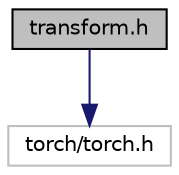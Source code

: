 digraph "transform.h"
{
 // INTERACTIVE_SVG=YES
 // LATEX_PDF_SIZE
  edge [fontname="Helvetica",fontsize="10",labelfontname="Helvetica",labelfontsize="10"];
  node [fontname="Helvetica",fontsize="10",shape=record];
  Node1 [label="transform.h",height=0.2,width=0.4,color="black", fillcolor="grey75", style="filled", fontcolor="black",tooltip="Provides transformation functions for momentum calculations in C++."];
  Node1 -> Node2 [color="midnightblue",fontsize="10",style="solid",fontname="Helvetica"];
  Node2 [label="torch/torch.h",height=0.2,width=0.4,color="grey75", fillcolor="white", style="filled",tooltip=" "];
}

